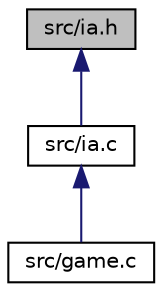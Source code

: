 digraph "src/ia.h"
{
  edge [fontname="Helvetica",fontsize="10",labelfontname="Helvetica",labelfontsize="10"];
  node [fontname="Helvetica",fontsize="10",shape=record];
  Node1 [label="src/ia.h",height=0.2,width=0.4,color="black", fillcolor="grey75", style="filled", fontcolor="black"];
  Node1 -> Node2 [dir="back",color="midnightblue",fontsize="10",style="solid",fontname="Helvetica"];
  Node2 [label="src/ia.c",height=0.2,width=0.4,color="black", fillcolor="white", style="filled",URL="$ia_8c.html",tooltip="Fichier permettant la gestion de l&#39;IA aléatoire. "];
  Node2 -> Node3 [dir="back",color="midnightblue",fontsize="10",style="solid",fontname="Helvetica"];
  Node3 [label="src/game.c",height=0.2,width=0.4,color="black", fillcolor="white", style="filled",URL="$game_8c.html",tooltip="Fichier qui gère le jeu. "];
}
